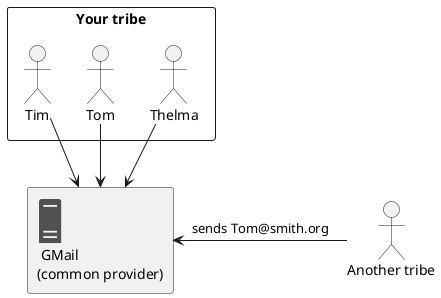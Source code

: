 @startuml

@startuml

!include <tupadr3/common>
!include <office/Servers/server_generic>

rectangle Tribe as "Your tribe" {
  actor Tim
  actor Tom
  actor Thelma
}
actor Others as "Another tribe"

OFF_SERVER_GENERIC(Server,"GMail\n(common provider)")

Tim --> Server
Tom --> Server
Thelma --> Server
Others -left-> Server : sends Tom@smith.org

@enduml

@enduml